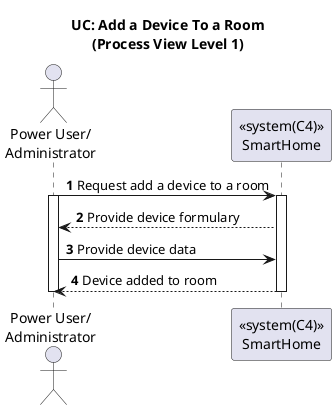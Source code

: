 @startuml

title UC: Add a Device To a Room\n(Process View Level 1)
autonumber

actor "Power User/\nAdministrator" as PU
participant "<<system(C4)>>\nSmartHome" as SH

PU -> SH : Request add a device to a room
activate PU
activate SH
SH --> PU : Provide device formulary
PU -> SH : Provide device data
SH --> PU : Device added to room
deactivate SH
deactivate PU

@enduml
